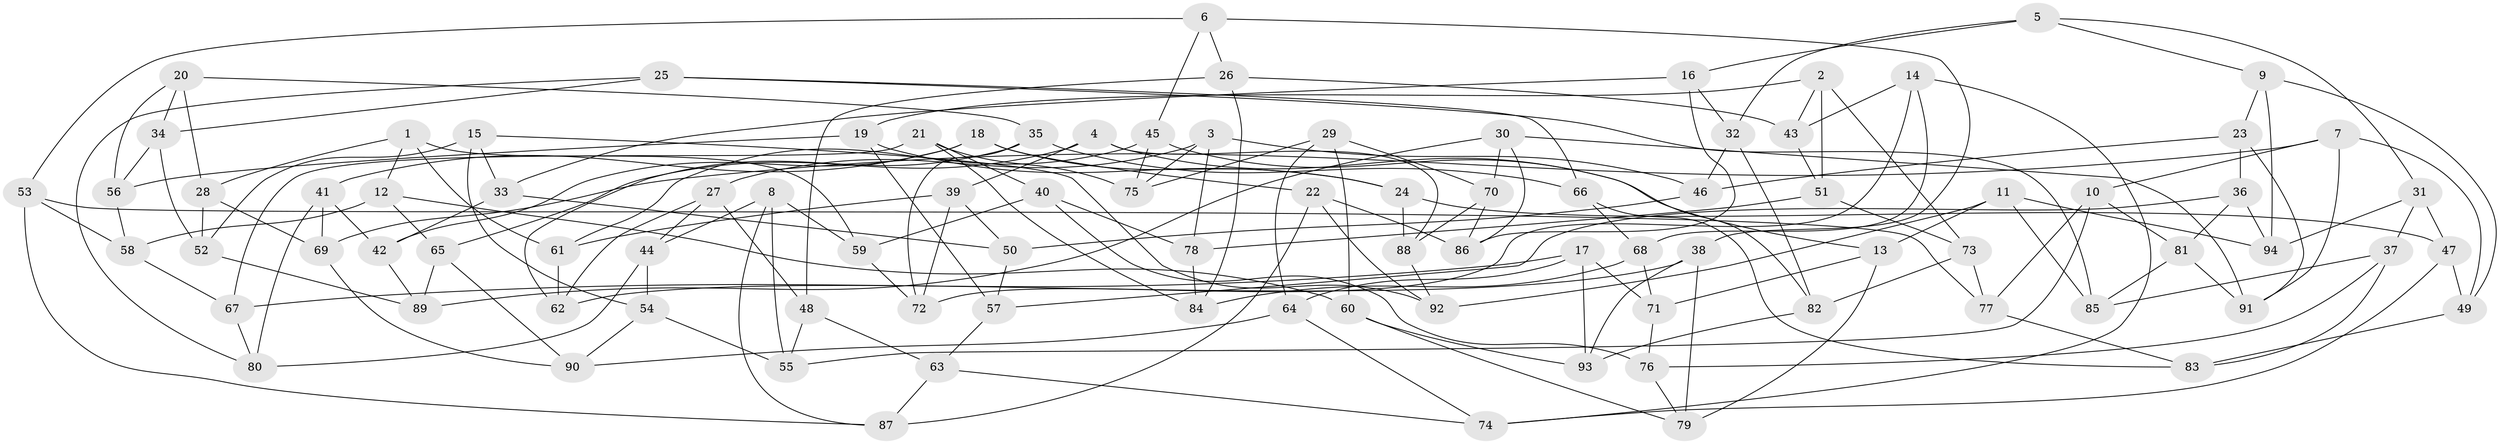 // coarse degree distribution, {4: 0.32142857142857145, 6: 0.6428571428571429, 5: 0.03571428571428571}
// Generated by graph-tools (version 1.1) at 2025/52/02/27/25 19:52:33]
// undirected, 94 vertices, 188 edges
graph export_dot {
graph [start="1"]
  node [color=gray90,style=filled];
  1;
  2;
  3;
  4;
  5;
  6;
  7;
  8;
  9;
  10;
  11;
  12;
  13;
  14;
  15;
  16;
  17;
  18;
  19;
  20;
  21;
  22;
  23;
  24;
  25;
  26;
  27;
  28;
  29;
  30;
  31;
  32;
  33;
  34;
  35;
  36;
  37;
  38;
  39;
  40;
  41;
  42;
  43;
  44;
  45;
  46;
  47;
  48;
  49;
  50;
  51;
  52;
  53;
  54;
  55;
  56;
  57;
  58;
  59;
  60;
  61;
  62;
  63;
  64;
  65;
  66;
  67;
  68;
  69;
  70;
  71;
  72;
  73;
  74;
  75;
  76;
  77;
  78;
  79;
  80;
  81;
  82;
  83;
  84;
  85;
  86;
  87;
  88;
  89;
  90;
  91;
  92;
  93;
  94;
  1 -- 59;
  1 -- 61;
  1 -- 28;
  1 -- 12;
  2 -- 19;
  2 -- 51;
  2 -- 73;
  2 -- 43;
  3 -- 27;
  3 -- 75;
  3 -- 78;
  3 -- 46;
  4 -- 39;
  4 -- 88;
  4 -- 13;
  4 -- 65;
  5 -- 32;
  5 -- 31;
  5 -- 16;
  5 -- 9;
  6 -- 26;
  6 -- 45;
  6 -- 38;
  6 -- 53;
  7 -- 10;
  7 -- 91;
  7 -- 49;
  7 -- 69;
  8 -- 59;
  8 -- 55;
  8 -- 44;
  8 -- 87;
  9 -- 94;
  9 -- 49;
  9 -- 23;
  10 -- 81;
  10 -- 55;
  10 -- 77;
  11 -- 92;
  11 -- 94;
  11 -- 85;
  11 -- 13;
  12 -- 58;
  12 -- 65;
  12 -- 60;
  13 -- 79;
  13 -- 71;
  14 -- 43;
  14 -- 74;
  14 -- 68;
  14 -- 72;
  15 -- 92;
  15 -- 54;
  15 -- 33;
  15 -- 52;
  16 -- 33;
  16 -- 32;
  16 -- 86;
  17 -- 93;
  17 -- 67;
  17 -- 71;
  17 -- 64;
  18 -- 24;
  18 -- 41;
  18 -- 42;
  18 -- 22;
  19 -- 24;
  19 -- 57;
  19 -- 56;
  20 -- 56;
  20 -- 35;
  20 -- 34;
  20 -- 28;
  21 -- 84;
  21 -- 67;
  21 -- 75;
  21 -- 40;
  22 -- 87;
  22 -- 92;
  22 -- 86;
  23 -- 36;
  23 -- 91;
  23 -- 46;
  24 -- 47;
  24 -- 88;
  25 -- 34;
  25 -- 66;
  25 -- 80;
  25 -- 85;
  26 -- 48;
  26 -- 43;
  26 -- 84;
  27 -- 44;
  27 -- 62;
  27 -- 48;
  28 -- 69;
  28 -- 52;
  29 -- 64;
  29 -- 75;
  29 -- 70;
  29 -- 60;
  30 -- 70;
  30 -- 89;
  30 -- 86;
  30 -- 91;
  31 -- 37;
  31 -- 47;
  31 -- 94;
  32 -- 46;
  32 -- 82;
  33 -- 42;
  33 -- 50;
  34 -- 52;
  34 -- 56;
  35 -- 62;
  35 -- 72;
  35 -- 66;
  36 -- 81;
  36 -- 94;
  36 -- 57;
  37 -- 85;
  37 -- 76;
  37 -- 83;
  38 -- 79;
  38 -- 62;
  38 -- 93;
  39 -- 61;
  39 -- 50;
  39 -- 72;
  40 -- 78;
  40 -- 59;
  40 -- 76;
  41 -- 80;
  41 -- 42;
  41 -- 69;
  42 -- 89;
  43 -- 51;
  44 -- 54;
  44 -- 80;
  45 -- 61;
  45 -- 75;
  45 -- 82;
  46 -- 50;
  47 -- 74;
  47 -- 49;
  48 -- 63;
  48 -- 55;
  49 -- 83;
  50 -- 57;
  51 -- 78;
  51 -- 73;
  52 -- 89;
  53 -- 87;
  53 -- 58;
  53 -- 77;
  54 -- 90;
  54 -- 55;
  56 -- 58;
  57 -- 63;
  58 -- 67;
  59 -- 72;
  60 -- 93;
  60 -- 79;
  61 -- 62;
  63 -- 87;
  63 -- 74;
  64 -- 74;
  64 -- 90;
  65 -- 90;
  65 -- 89;
  66 -- 68;
  66 -- 83;
  67 -- 80;
  68 -- 71;
  68 -- 84;
  69 -- 90;
  70 -- 88;
  70 -- 86;
  71 -- 76;
  73 -- 82;
  73 -- 77;
  76 -- 79;
  77 -- 83;
  78 -- 84;
  81 -- 85;
  81 -- 91;
  82 -- 93;
  88 -- 92;
}
